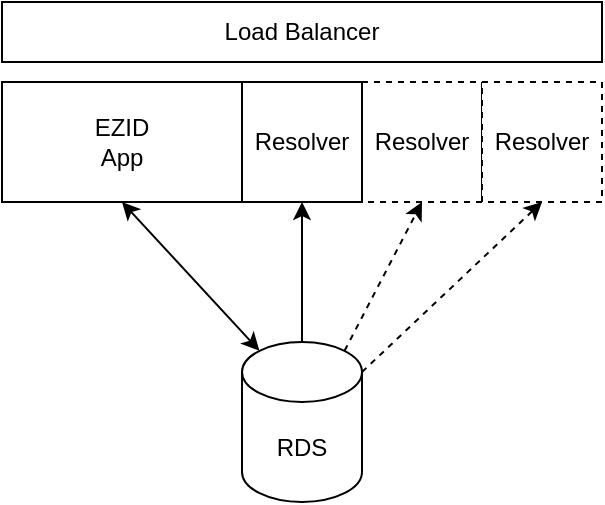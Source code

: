 <mxfile version="14.5.1" type="device"><diagram id="f2uAHwfzjWrF3pSqvTHf" name="Page-1"><mxGraphModel dx="1106" dy="997" grid="1" gridSize="10" guides="1" tooltips="1" connect="1" arrows="1" fold="1" page="1" pageScale="1" pageWidth="850" pageHeight="1100" math="0" shadow="0"><root><mxCell id="0"/><mxCell id="1" parent="0"/><mxCell id="ZprrEsPVhe3-HHJNB9nM-1" value="Load Balancer" style="rounded=0;whiteSpace=wrap;html=1;" vertex="1" parent="1"><mxGeometry x="190" y="60" width="300" height="30" as="geometry"/></mxCell><mxCell id="ZprrEsPVhe3-HHJNB9nM-2" value="EZID&lt;br&gt;App" style="whiteSpace=wrap;html=1;" vertex="1" parent="1"><mxGeometry x="190" y="100" width="120" height="60" as="geometry"/></mxCell><mxCell id="ZprrEsPVhe3-HHJNB9nM-3" value="Resolver" style="rounded=0;whiteSpace=wrap;html=1;dashed=1;" vertex="1" parent="1"><mxGeometry x="370" y="100" width="60" height="60" as="geometry"/></mxCell><mxCell id="ZprrEsPVhe3-HHJNB9nM-4" value="Resolver" style="rounded=0;whiteSpace=wrap;html=1;" vertex="1" parent="1"><mxGeometry x="310" y="100" width="60" height="60" as="geometry"/></mxCell><mxCell id="ZprrEsPVhe3-HHJNB9nM-5" value="Resolver" style="rounded=0;whiteSpace=wrap;html=1;dashed=1;" vertex="1" parent="1"><mxGeometry x="430" y="100" width="60" height="60" as="geometry"/></mxCell><mxCell id="ZprrEsPVhe3-HHJNB9nM-7" value="RDS" style="shape=cylinder3;whiteSpace=wrap;html=1;boundedLbl=1;backgroundOutline=1;size=15;" vertex="1" parent="1"><mxGeometry x="310" y="230" width="60" height="80" as="geometry"/></mxCell><mxCell id="ZprrEsPVhe3-HHJNB9nM-8" value="" style="endArrow=classic;startArrow=classic;html=1;entryX=0.5;entryY=1;entryDx=0;entryDy=0;exitX=0.145;exitY=0;exitDx=0;exitDy=4.35;exitPerimeter=0;" edge="1" parent="1" source="ZprrEsPVhe3-HHJNB9nM-7" target="ZprrEsPVhe3-HHJNB9nM-2"><mxGeometry width="50" height="50" relative="1" as="geometry"><mxPoint x="400" y="530" as="sourcePoint"/><mxPoint x="450" y="480" as="targetPoint"/></mxGeometry></mxCell><mxCell id="ZprrEsPVhe3-HHJNB9nM-9" value="" style="endArrow=classic;html=1;entryX=0.5;entryY=1;entryDx=0;entryDy=0;exitX=0.5;exitY=0;exitDx=0;exitDy=0;exitPerimeter=0;" edge="1" parent="1" source="ZprrEsPVhe3-HHJNB9nM-7" target="ZprrEsPVhe3-HHJNB9nM-4"><mxGeometry width="50" height="50" relative="1" as="geometry"><mxPoint x="380" y="240" as="sourcePoint"/><mxPoint x="430" y="190" as="targetPoint"/></mxGeometry></mxCell><mxCell id="ZprrEsPVhe3-HHJNB9nM-10" value="" style="endArrow=classic;html=1;entryX=0.5;entryY=1;entryDx=0;entryDy=0;exitX=0.855;exitY=0;exitDx=0;exitDy=4.35;exitPerimeter=0;dashed=1;" edge="1" parent="1" source="ZprrEsPVhe3-HHJNB9nM-7" target="ZprrEsPVhe3-HHJNB9nM-3"><mxGeometry width="50" height="50" relative="1" as="geometry"><mxPoint x="400" y="530" as="sourcePoint"/><mxPoint x="450" y="480" as="targetPoint"/></mxGeometry></mxCell><mxCell id="ZprrEsPVhe3-HHJNB9nM-11" value="" style="endArrow=classic;html=1;entryX=0.5;entryY=1;entryDx=0;entryDy=0;exitX=1;exitY=0;exitDx=0;exitDy=15;exitPerimeter=0;dashed=1;" edge="1" parent="1" source="ZprrEsPVhe3-HHJNB9nM-7" target="ZprrEsPVhe3-HHJNB9nM-5"><mxGeometry width="50" height="50" relative="1" as="geometry"><mxPoint x="420" y="290" as="sourcePoint"/><mxPoint x="410" y="170" as="targetPoint"/></mxGeometry></mxCell></root></mxGraphModel></diagram></mxfile>